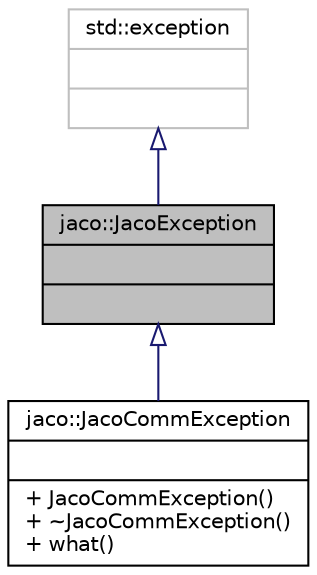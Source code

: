digraph "jaco::JacoException"
{
  edge [fontname="Helvetica",fontsize="10",labelfontname="Helvetica",labelfontsize="10"];
  node [fontname="Helvetica",fontsize="10",shape=record];
  Node1 [label="{jaco::JacoException\n||}",height=0.2,width=0.4,color="black", fillcolor="grey75", style="filled", fontcolor="black"];
  Node2 -> Node1 [dir="back",color="midnightblue",fontsize="10",style="solid",arrowtail="onormal"];
  Node2 [label="{std::exception\n||}",height=0.2,width=0.4,color="grey75", fillcolor="white", style="filled"];
  Node1 -> Node3 [dir="back",color="midnightblue",fontsize="10",style="solid",arrowtail="onormal"];
  Node3 [label="{jaco::JacoCommException\n||+ JacoCommException()\l+ ~JacoCommException()\l+ what()\l}",height=0.2,width=0.4,color="black", fillcolor="white", style="filled",URL="$classjaco_1_1_jaco_comm_exception.html"];
}
